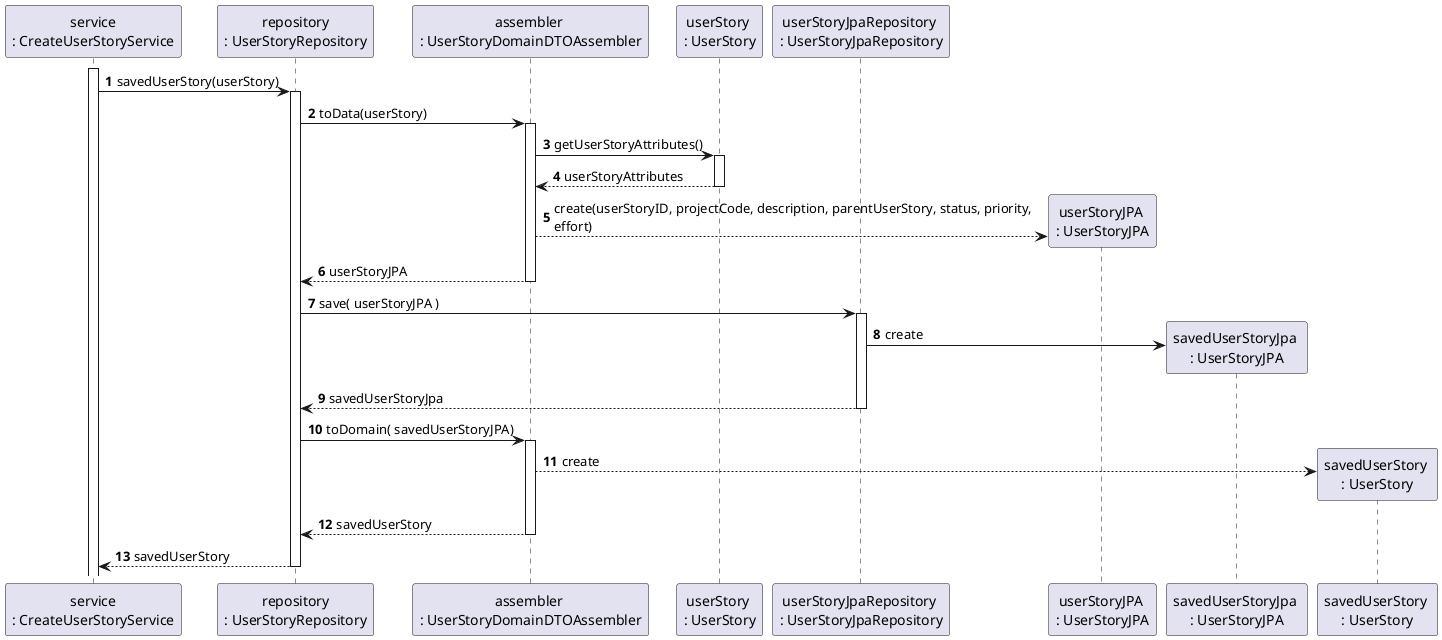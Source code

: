 @startuml
'https://plantuml.com/class-diagram

skinparam maxMessageSize 500
autonumber
autoactivate on
participant "service\n: CreateUserStoryService" as service
participant "repository\n: UserStoryRepository" as repo
participant "assembler \n: UserStoryDomainDTOAssembler" as assembler
participant "userStory \n: UserStory" as domainUS
participant "userStoryJpaRepository \n: UserStoryJpaRepository" as jpaRepo
participant "userStoryJPA \n: UserStoryJPA" as jpaUS
participant "savedUserStoryJpa \n: UserStoryJPA" as savedJpaUS
participant "savedUserStory \n: UserStory" as savedUS

activate service
service -> repo: savedUserStory(userStory)
repo -> assembler: toData(userStory)
assembler -> domainUS: getUserStoryAttributes()
domainUS --> assembler: userStoryAttributes
assembler --> jpaUS**: create(userStoryID, projectCode, description, parentUserStory, status, priority, effort)
assembler --> repo: userStoryJPA

repo -> jpaRepo: save( userStoryJPA )
jpaRepo -> savedJpaUS **: create
jpaRepo --> repo: savedUserStoryJpa

repo -> assembler: toDomain( savedUserStoryJPA)
assembler --> savedUS**: create
assembler --> repo: savedUserStory
repo --> service: savedUserStory







@enduml